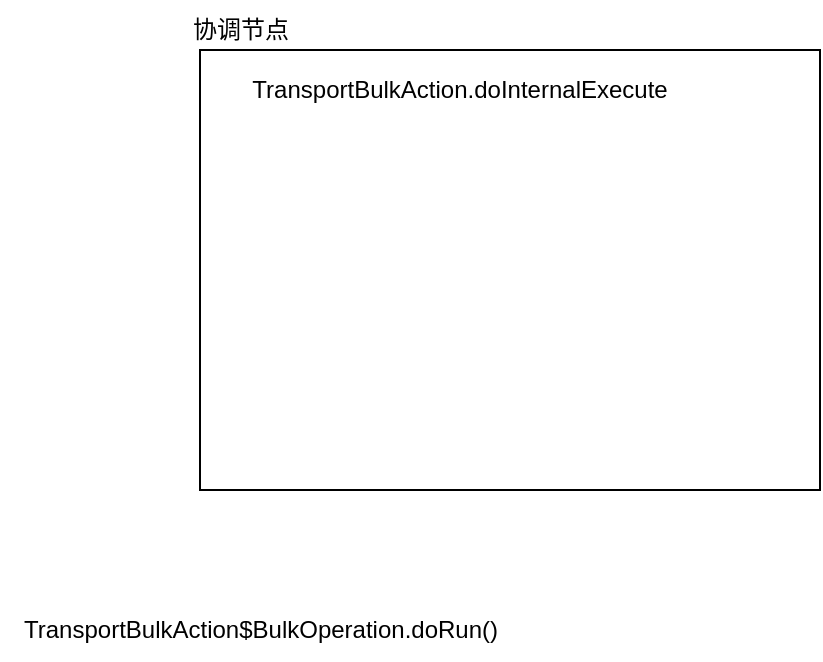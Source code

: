 <mxfile version="20.1.1" type="device"><diagram id="fWBXpy8bBvA8PT2xMbYw" name="Page-1"><mxGraphModel dx="1168" dy="504" grid="1" gridSize="10" guides="1" tooltips="1" connect="1" arrows="1" fold="1" page="1" pageScale="1" pageWidth="827" pageHeight="1169" math="0" shadow="0"><root><mxCell id="0"/><mxCell id="1" parent="0"/><mxCell id="0eEja3Q2jGkdzIvwMtUT-1" value="" style="rounded=0;whiteSpace=wrap;html=1;" vertex="1" parent="1"><mxGeometry x="110" y="130" width="310" height="220" as="geometry"/></mxCell><mxCell id="0eEja3Q2jGkdzIvwMtUT-2" value="TransportBulkAction.doInternalExecute" style="text;html=1;strokeColor=none;fillColor=none;align=center;verticalAlign=middle;whiteSpace=wrap;rounded=0;" vertex="1" parent="1"><mxGeometry x="210" y="140" width="60" height="20" as="geometry"/></mxCell><mxCell id="0eEja3Q2jGkdzIvwMtUT-3" value="协调节点" style="text;html=1;align=center;verticalAlign=middle;resizable=0;points=[];autosize=1;strokeColor=none;fillColor=none;" vertex="1" parent="1"><mxGeometry x="95" y="105" width="70" height="30" as="geometry"/></mxCell><mxCell id="0eEja3Q2jGkdzIvwMtUT-4" value="&lt;span style=&quot;&quot;&gt;TransportBulkAction$&lt;/span&gt;BulkOperation.doRun()" style="text;html=1;align=center;verticalAlign=middle;resizable=0;points=[];autosize=1;strokeColor=none;fillColor=none;" vertex="1" parent="1"><mxGeometry x="10" y="405" width="260" height="30" as="geometry"/></mxCell></root></mxGraphModel></diagram></mxfile>